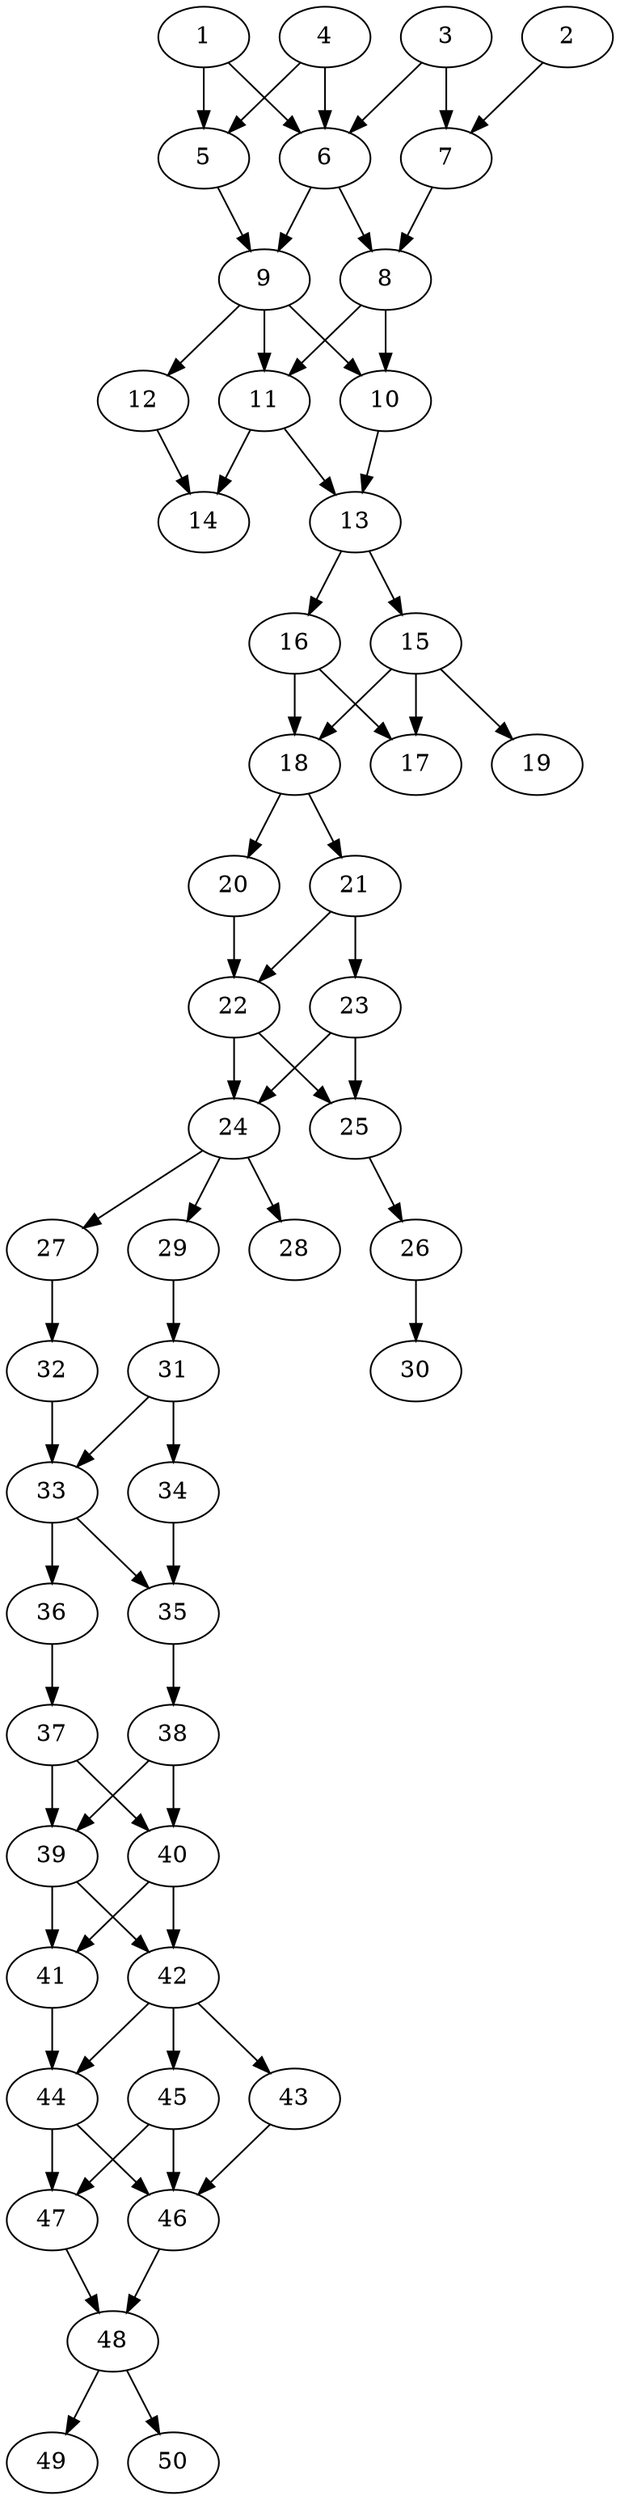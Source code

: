 // DAG automatically generated by daggen at Thu Oct  3 14:07:57 2019
// ./daggen --dot -n 50 --ccr 0.4 --fat 0.3 --regular 0.5 --density 0.7 --mindata 5242880 --maxdata 52428800 
digraph G {
  1 [size="85959680", alpha="0.01", expect_size="34383872"] 
  1 -> 5 [size ="34383872"]
  1 -> 6 [size ="34383872"]
  2 [size="29698560", alpha="0.08", expect_size="11879424"] 
  2 -> 7 [size ="11879424"]
  3 [size="49141760", alpha="0.07", expect_size="19656704"] 
  3 -> 6 [size ="19656704"]
  3 -> 7 [size ="19656704"]
  4 [size="52096000", alpha="0.18", expect_size="20838400"] 
  4 -> 5 [size ="20838400"]
  4 -> 6 [size ="20838400"]
  5 [size="100958720", alpha="0.04", expect_size="40383488"] 
  5 -> 9 [size ="40383488"]
  6 [size="36387840", alpha="0.13", expect_size="14555136"] 
  6 -> 8 [size ="14555136"]
  6 -> 9 [size ="14555136"]
  7 [size="59153920", alpha="0.10", expect_size="23661568"] 
  7 -> 8 [size ="23661568"]
  8 [size="14963200", alpha="0.17", expect_size="5985280"] 
  8 -> 10 [size ="5985280"]
  8 -> 11 [size ="5985280"]
  9 [size="72506880", alpha="0.03", expect_size="29002752"] 
  9 -> 10 [size ="29002752"]
  9 -> 11 [size ="29002752"]
  9 -> 12 [size ="29002752"]
  10 [size="45301760", alpha="0.03", expect_size="18120704"] 
  10 -> 13 [size ="18120704"]
  11 [size="116500480", alpha="0.02", expect_size="46600192"] 
  11 -> 13 [size ="46600192"]
  11 -> 14 [size ="46600192"]
  12 [size="123230720", alpha="0.08", expect_size="49292288"] 
  12 -> 14 [size ="49292288"]
  13 [size="53493760", alpha="0.10", expect_size="21397504"] 
  13 -> 15 [size ="21397504"]
  13 -> 16 [size ="21397504"]
  14 [size="93168640", alpha="0.10", expect_size="37267456"] 
  15 [size="81692160", alpha="0.05", expect_size="32676864"] 
  15 -> 17 [size ="32676864"]
  15 -> 18 [size ="32676864"]
  15 -> 19 [size ="32676864"]
  16 [size="103055360", alpha="0.18", expect_size="41222144"] 
  16 -> 17 [size ="41222144"]
  16 -> 18 [size ="41222144"]
  17 [size="61514240", alpha="0.16", expect_size="24605696"] 
  18 [size="119636480", alpha="0.04", expect_size="47854592"] 
  18 -> 20 [size ="47854592"]
  18 -> 21 [size ="47854592"]
  19 [size="103751680", alpha="0.00", expect_size="41500672"] 
  20 [size="120888320", alpha="0.02", expect_size="48355328"] 
  20 -> 22 [size ="48355328"]
  21 [size="22184960", alpha="0.17", expect_size="8873984"] 
  21 -> 22 [size ="8873984"]
  21 -> 23 [size ="8873984"]
  22 [size="31895040", alpha="0.14", expect_size="12758016"] 
  22 -> 24 [size ="12758016"]
  22 -> 25 [size ="12758016"]
  23 [size="78740480", alpha="0.18", expect_size="31496192"] 
  23 -> 24 [size ="31496192"]
  23 -> 25 [size ="31496192"]
  24 [size="20341760", alpha="0.08", expect_size="8136704"] 
  24 -> 27 [size ="8136704"]
  24 -> 28 [size ="8136704"]
  24 -> 29 [size ="8136704"]
  25 [size="76951040", alpha="0.13", expect_size="30780416"] 
  25 -> 26 [size ="30780416"]
  26 [size="108520960", alpha="0.02", expect_size="43408384"] 
  26 -> 30 [size ="43408384"]
  27 [size="94576640", alpha="0.19", expect_size="37830656"] 
  27 -> 32 [size ="37830656"]
  28 [size="70725120", alpha="0.16", expect_size="28290048"] 
  29 [size="93486080", alpha="0.03", expect_size="37394432"] 
  29 -> 31 [size ="37394432"]
  30 [size="93626880", alpha="0.15", expect_size="37450752"] 
  31 [size="106964480", alpha="0.06", expect_size="42785792"] 
  31 -> 33 [size ="42785792"]
  31 -> 34 [size ="42785792"]
  32 [size="88381440", alpha="0.14", expect_size="35352576"] 
  32 -> 33 [size ="35352576"]
  33 [size="54474240", alpha="0.10", expect_size="21789696"] 
  33 -> 35 [size ="21789696"]
  33 -> 36 [size ="21789696"]
  34 [size="41280000", alpha="0.19", expect_size="16512000"] 
  34 -> 35 [size ="16512000"]
  35 [size="87782400", alpha="0.00", expect_size="35112960"] 
  35 -> 38 [size ="35112960"]
  36 [size="45911040", alpha="0.16", expect_size="18364416"] 
  36 -> 37 [size ="18364416"]
  37 [size="56908800", alpha="0.01", expect_size="22763520"] 
  37 -> 39 [size ="22763520"]
  37 -> 40 [size ="22763520"]
  38 [size="48862720", alpha="0.03", expect_size="19545088"] 
  38 -> 39 [size ="19545088"]
  38 -> 40 [size ="19545088"]
  39 [size="23626240", alpha="0.01", expect_size="9450496"] 
  39 -> 41 [size ="9450496"]
  39 -> 42 [size ="9450496"]
  40 [size="40599040", alpha="0.17", expect_size="16239616"] 
  40 -> 41 [size ="16239616"]
  40 -> 42 [size ="16239616"]
  41 [size="14016000", alpha="0.14", expect_size="5606400"] 
  41 -> 44 [size ="5606400"]
  42 [size="47270400", alpha="0.15", expect_size="18908160"] 
  42 -> 43 [size ="18908160"]
  42 -> 44 [size ="18908160"]
  42 -> 45 [size ="18908160"]
  43 [size="14553600", alpha="0.07", expect_size="5821440"] 
  43 -> 46 [size ="5821440"]
  44 [size="74224640", alpha="0.00", expect_size="29689856"] 
  44 -> 46 [size ="29689856"]
  44 -> 47 [size ="29689856"]
  45 [size="70410240", alpha="0.04", expect_size="28164096"] 
  45 -> 46 [size ="28164096"]
  45 -> 47 [size ="28164096"]
  46 [size="71697920", alpha="0.04", expect_size="28679168"] 
  46 -> 48 [size ="28679168"]
  47 [size="50076160", alpha="0.18", expect_size="20030464"] 
  47 -> 48 [size ="20030464"]
  48 [size="53949440", alpha="0.02", expect_size="21579776"] 
  48 -> 49 [size ="21579776"]
  48 -> 50 [size ="21579776"]
  49 [size="71887360", alpha="0.19", expect_size="28754944"] 
  50 [size="76567040", alpha="0.10", expect_size="30626816"] 
}
